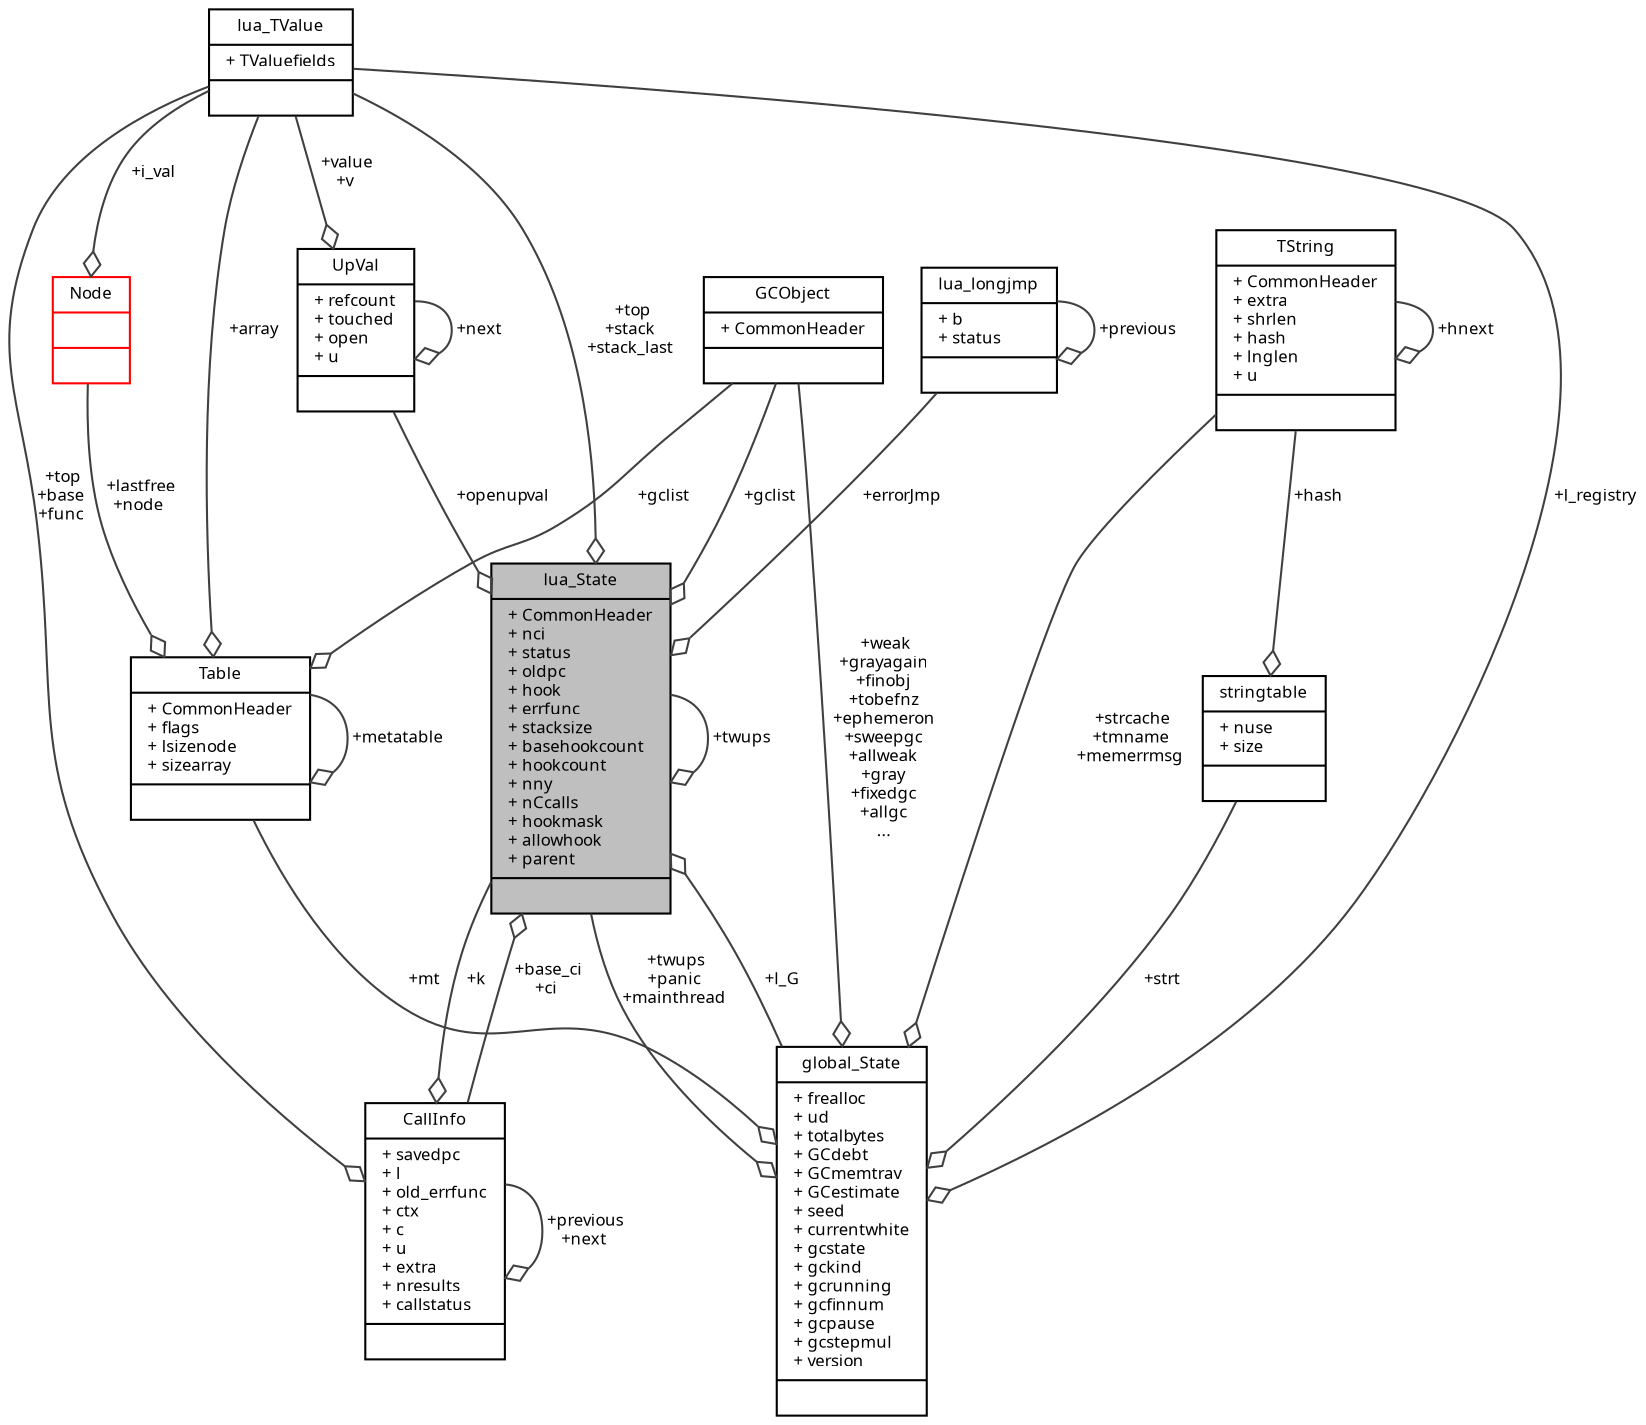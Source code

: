 digraph "lua_State"
{
  edge [fontname="Sans",fontsize="8",labelfontname="Sans",labelfontsize="8"];
  node [fontname="Sans",fontsize="8",shape=record];
  Node1 [label="{lua_State\n|+ CommonHeader\l+ nci\l+ status\l+ oldpc\l+ hook\l+ errfunc\l+ stacksize\l+ basehookcount\l+ hookcount\l+ nny\l+ nCcalls\l+ hookmask\l+ allowhook\l+ parent\l|}",height=0.2,width=0.4,color="black", fillcolor="grey75", style="filled", fontcolor="black"];
  Node2 -> Node1 [color="grey25",fontsize="8",style="solid",label=" +openupval" ,arrowhead="odiamond",fontname="Sans"];
  Node2 [label="{UpVal\n|+ refcount\l+ touched\l+ open\l+ u\l|}",height=0.2,width=0.4,color="black", fillcolor="white", style="filled",URL="$struct_up_val.html"];
  Node2 -> Node2 [color="grey25",fontsize="8",style="solid",label=" +next" ,arrowhead="odiamond",fontname="Sans"];
  Node3 -> Node2 [color="grey25",fontsize="8",style="solid",label=" +value\n+v" ,arrowhead="odiamond",fontname="Sans"];
  Node3 [label="{lua_TValue\n|+ TValuefields\l|}",height=0.2,width=0.4,color="black", fillcolor="white", style="filled",URL="$structlua___t_value.html"];
  Node3 -> Node1 [color="grey25",fontsize="8",style="solid",label=" +top\n+stack\n+stack_last" ,arrowhead="odiamond",fontname="Sans"];
  Node4 -> Node1 [color="grey25",fontsize="8",style="solid",label=" +errorJmp" ,arrowhead="odiamond",fontname="Sans"];
  Node4 [label="{lua_longjmp\n|+ b\l+ status\l|}",height=0.2,width=0.4,color="black", fillcolor="white", style="filled",URL="$structlua__longjmp.html"];
  Node4 -> Node4 [color="grey25",fontsize="8",style="solid",label=" +previous" ,arrowhead="odiamond",fontname="Sans"];
  Node5 -> Node1 [color="grey25",fontsize="8",style="solid",label=" +l_G" ,arrowhead="odiamond",fontname="Sans"];
  Node5 [label="{global_State\n|+ frealloc\l+ ud\l+ totalbytes\l+ GCdebt\l+ GCmemtrav\l+ GCestimate\l+ seed\l+ currentwhite\l+ gcstate\l+ gckind\l+ gcrunning\l+ gcfinnum\l+ gcpause\l+ gcstepmul\l+ version\l|}",height=0.2,width=0.4,color="black", fillcolor="white", style="filled",URL="$structglobal___state.html"];
  Node3 -> Node5 [color="grey25",fontsize="8",style="solid",label=" +l_registry" ,arrowhead="odiamond",fontname="Sans"];
  Node6 -> Node5 [color="grey25",fontsize="8",style="solid",label=" +strt" ,arrowhead="odiamond",fontname="Sans"];
  Node6 [label="{stringtable\n|+ nuse\l+ size\l|}",height=0.2,width=0.4,color="black", fillcolor="white", style="filled",URL="$structstringtable.html"];
  Node7 -> Node6 [color="grey25",fontsize="8",style="solid",label=" +hash" ,arrowhead="odiamond",fontname="Sans"];
  Node7 [label="{TString\n|+ CommonHeader\l+ extra\l+ shrlen\l+ hash\l+ lnglen\l+ u\l|}",height=0.2,width=0.4,color="black", fillcolor="white", style="filled",URL="$struct_t_string.html"];
  Node7 -> Node7 [color="grey25",fontsize="8",style="solid",label=" +hnext" ,arrowhead="odiamond",fontname="Sans"];
  Node7 -> Node5 [color="grey25",fontsize="8",style="solid",label=" +strcache\n+tmname\n+memerrmsg" ,arrowhead="odiamond",fontname="Sans"];
  Node8 -> Node5 [color="grey25",fontsize="8",style="solid",label=" +mt" ,arrowhead="odiamond",fontname="Sans"];
  Node8 [label="{Table\n|+ CommonHeader\l+ flags\l+ lsizenode\l+ sizearray\l|}",height=0.2,width=0.4,color="black", fillcolor="white", style="filled",URL="$struct_table.html"];
  Node9 -> Node8 [color="grey25",fontsize="8",style="solid",label=" +lastfree\n+node" ,arrowhead="odiamond",fontname="Sans"];
  Node9 [label="{Node\n||}",height=0.2,width=0.4,color="red", fillcolor="white", style="filled",URL="$struct_node.html"];
  Node3 -> Node9 [color="grey25",fontsize="8",style="solid",label=" +i_val" ,arrowhead="odiamond",fontname="Sans"];
  Node3 -> Node8 [color="grey25",fontsize="8",style="solid",label=" +array" ,arrowhead="odiamond",fontname="Sans"];
  Node8 -> Node8 [color="grey25",fontsize="8",style="solid",label=" +metatable" ,arrowhead="odiamond",fontname="Sans"];
  Node10 -> Node8 [color="grey25",fontsize="8",style="solid",label=" +gclist" ,arrowhead="odiamond",fontname="Sans"];
  Node10 [label="{GCObject\n|+ CommonHeader\l|}",height=0.2,width=0.4,color="black", fillcolor="white", style="filled",URL="$struct_g_c_object.html"];
  Node10 -> Node5 [color="grey25",fontsize="8",style="solid",label=" +weak\n+grayagain\n+finobj\n+tobefnz\n+ephemeron\n+sweepgc\n+allweak\n+gray\n+fixedgc\n+allgc\n..." ,arrowhead="odiamond",fontname="Sans"];
  Node1 -> Node5 [color="grey25",fontsize="8",style="solid",label=" +twups\n+panic\n+mainthread" ,arrowhead="odiamond",fontname="Sans"];
  Node10 -> Node1 [color="grey25",fontsize="8",style="solid",label=" +gclist" ,arrowhead="odiamond",fontname="Sans"];
  Node1 -> Node1 [color="grey25",fontsize="8",style="solid",label=" +twups" ,arrowhead="odiamond",fontname="Sans"];
  Node11 -> Node1 [color="grey25",fontsize="8",style="solid",label=" +base_ci\n+ci" ,arrowhead="odiamond",fontname="Sans"];
  Node11 [label="{CallInfo\n|+ savedpc\l+ l\l+ old_errfunc\l+ ctx\l+ c\l+ u\l+ extra\l+ nresults\l+ callstatus\l|}",height=0.2,width=0.4,color="black", fillcolor="white", style="filled",URL="$struct_call_info.html"];
  Node3 -> Node11 [color="grey25",fontsize="8",style="solid",label=" +top\n+base\n+func" ,arrowhead="odiamond",fontname="Sans"];
  Node1 -> Node11 [color="grey25",fontsize="8",style="solid",label=" +k" ,arrowhead="odiamond",fontname="Sans"];
  Node11 -> Node11 [color="grey25",fontsize="8",style="solid",label=" +previous\n+next" ,arrowhead="odiamond",fontname="Sans"];
}

